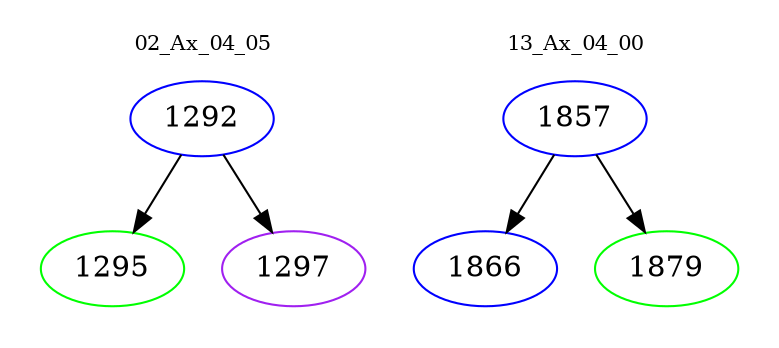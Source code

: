 digraph{
subgraph cluster_0 {
color = white
label = "02_Ax_04_05";
fontsize=10;
T0_1292 [label="1292", color="blue"]
T0_1292 -> T0_1295 [color="black"]
T0_1295 [label="1295", color="green"]
T0_1292 -> T0_1297 [color="black"]
T0_1297 [label="1297", color="purple"]
}
subgraph cluster_1 {
color = white
label = "13_Ax_04_00";
fontsize=10;
T1_1857 [label="1857", color="blue"]
T1_1857 -> T1_1866 [color="black"]
T1_1866 [label="1866", color="blue"]
T1_1857 -> T1_1879 [color="black"]
T1_1879 [label="1879", color="green"]
}
}
